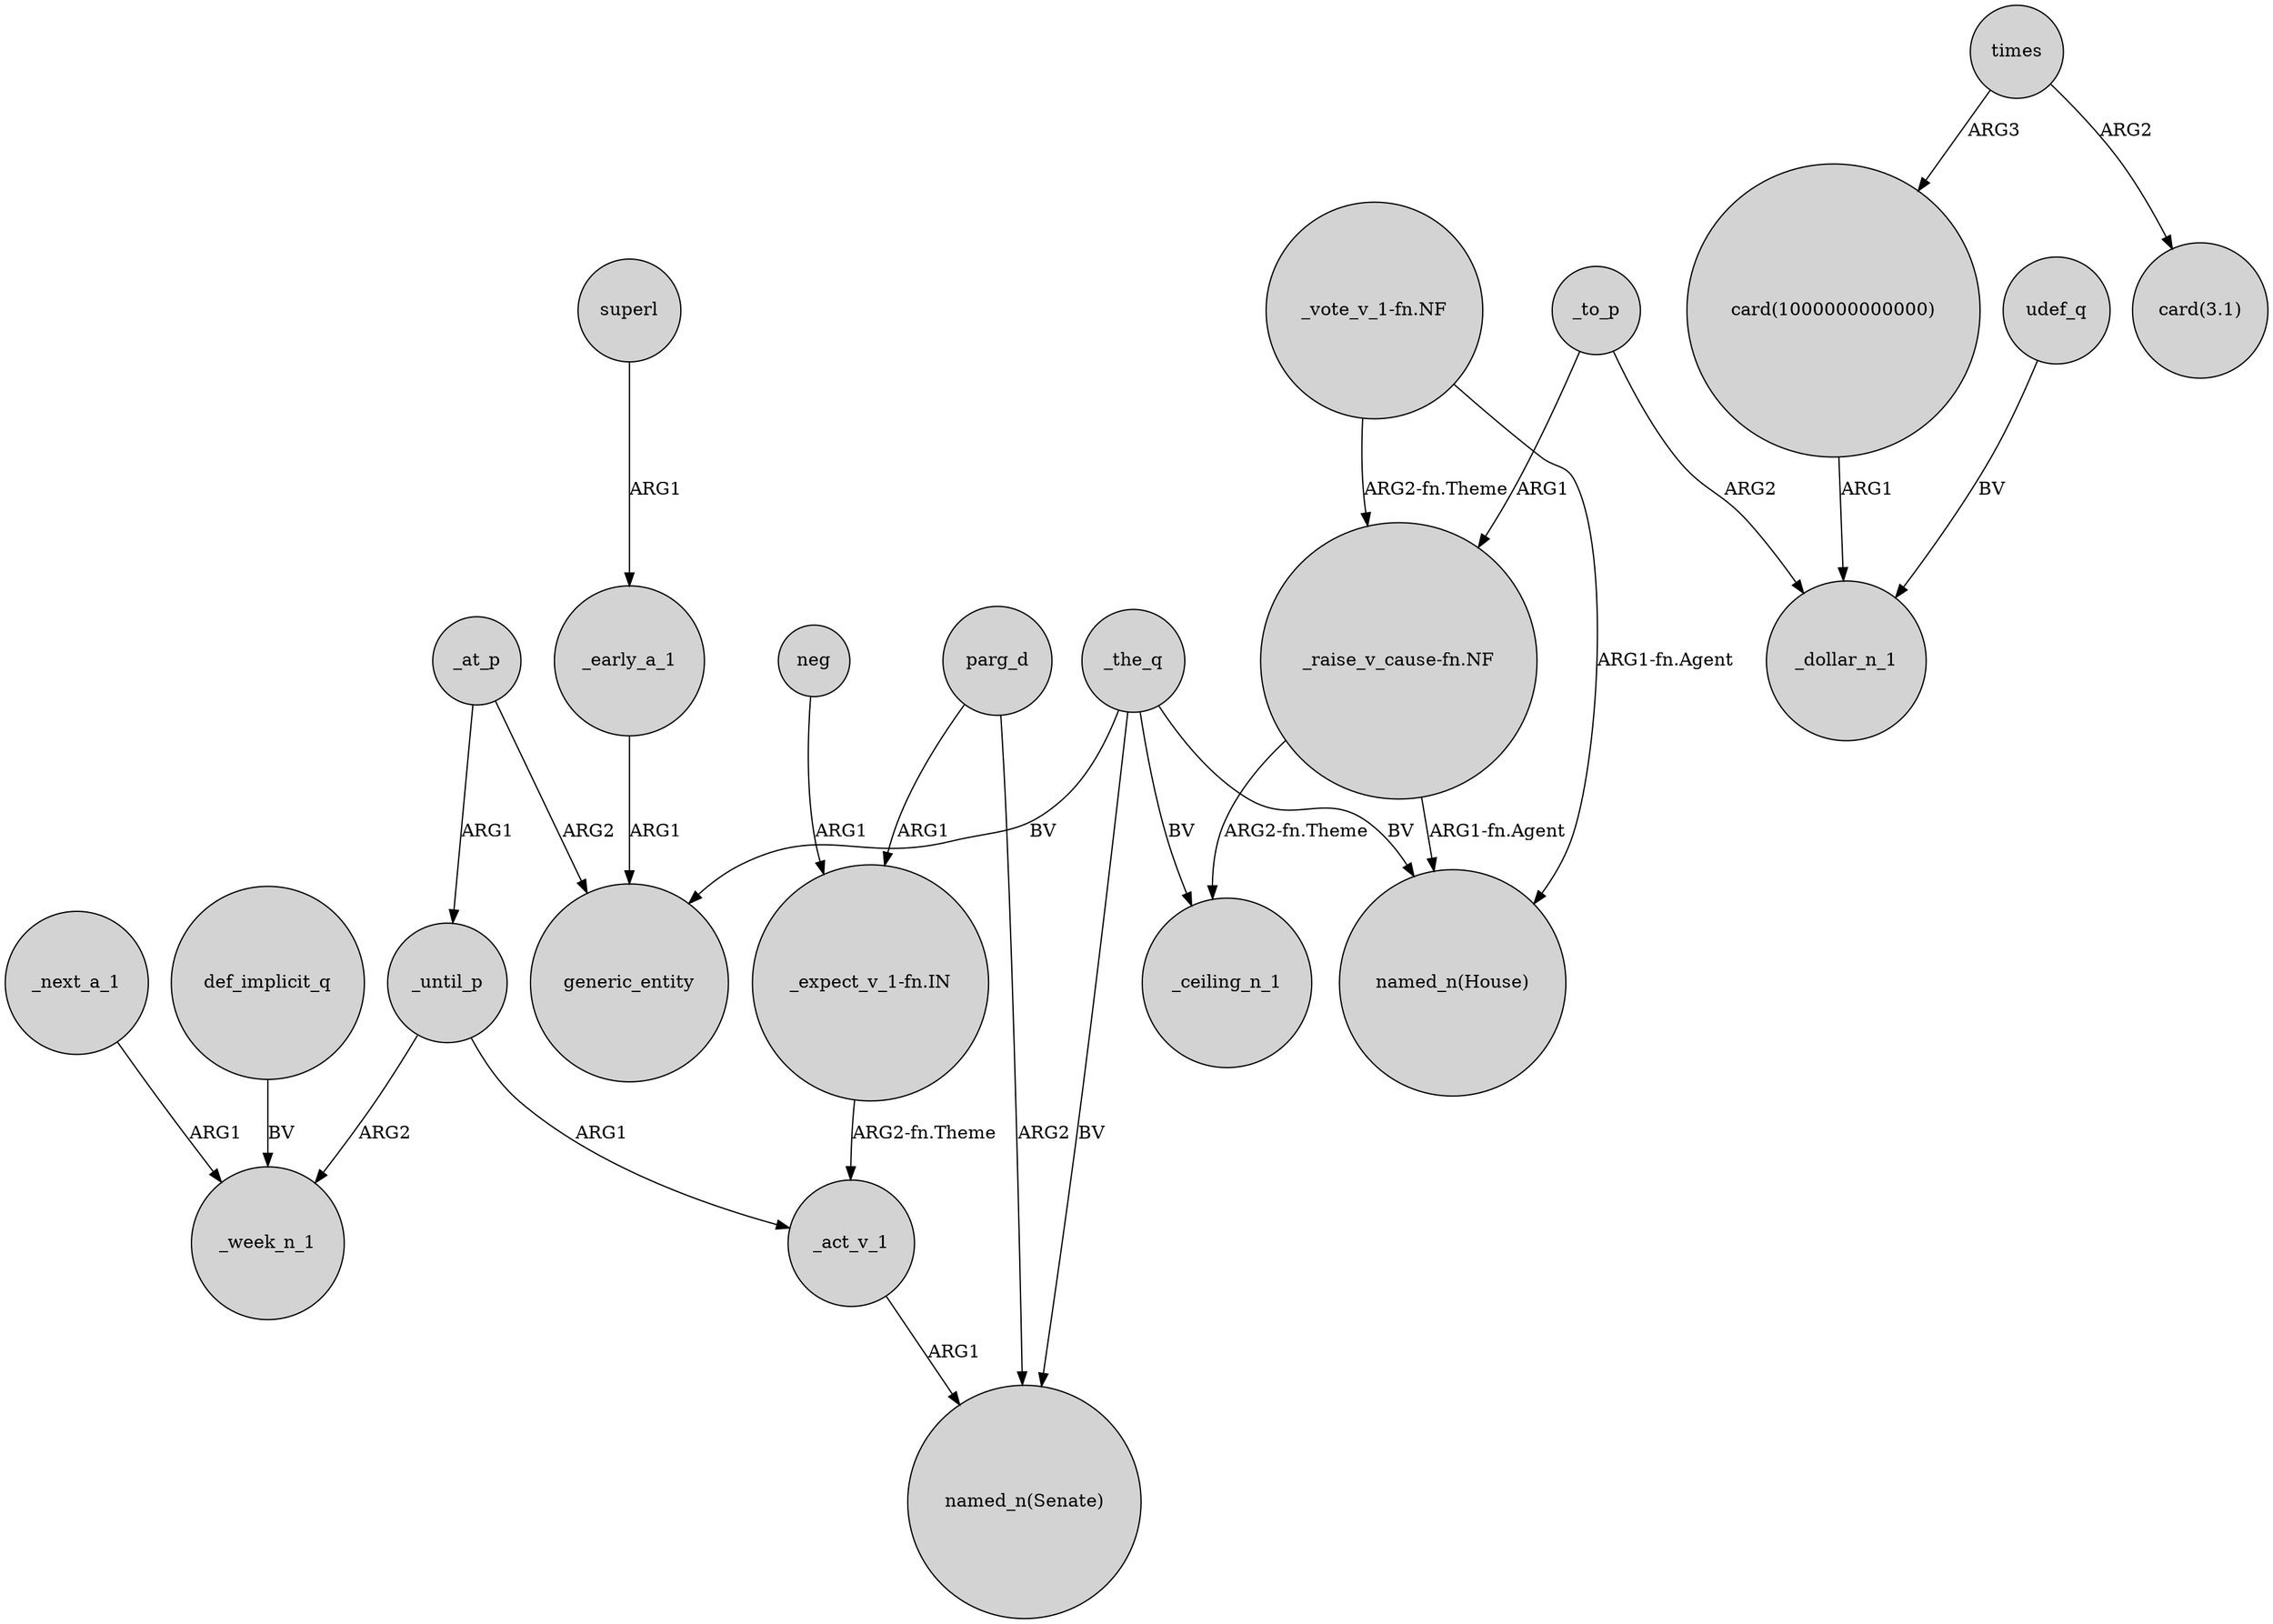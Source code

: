 digraph {
	node [shape=circle style=filled]
	_the_q -> generic_entity [label=BV]
	_to_p -> _dollar_n_1 [label=ARG2]
	def_implicit_q -> _week_n_1 [label=BV]
	_at_p -> generic_entity [label=ARG2]
	superl -> _early_a_1 [label=ARG1]
	_at_p -> _until_p [label=ARG1]
	"_expect_v_1-fn.IN" -> _act_v_1 [label="ARG2-fn.Theme"]
	"card(1000000000000)" -> _dollar_n_1 [label=ARG1]
	_the_q -> "named_n(House)" [label=BV]
	times -> "card(1000000000000)" [label=ARG3]
	_the_q -> "named_n(Senate)" [label=BV]
	_early_a_1 -> generic_entity [label=ARG1]
	_until_p -> _act_v_1 [label=ARG1]
	"_vote_v_1-fn.NF" -> "_raise_v_cause-fn.NF" [label="ARG2-fn.Theme"]
	parg_d -> "_expect_v_1-fn.IN" [label=ARG1]
	_next_a_1 -> _week_n_1 [label=ARG1]
	"_raise_v_cause-fn.NF" -> _ceiling_n_1 [label="ARG2-fn.Theme"]
	times -> "card(3.1)" [label=ARG2]
	udef_q -> _dollar_n_1 [label=BV]
	_until_p -> _week_n_1 [label=ARG2]
	_act_v_1 -> "named_n(Senate)" [label=ARG1]
	"_raise_v_cause-fn.NF" -> "named_n(House)" [label="ARG1-fn.Agent"]
	"_vote_v_1-fn.NF" -> "named_n(House)" [label="ARG1-fn.Agent"]
	_the_q -> _ceiling_n_1 [label=BV]
	neg -> "_expect_v_1-fn.IN" [label=ARG1]
	parg_d -> "named_n(Senate)" [label=ARG2]
	_to_p -> "_raise_v_cause-fn.NF" [label=ARG1]
}
